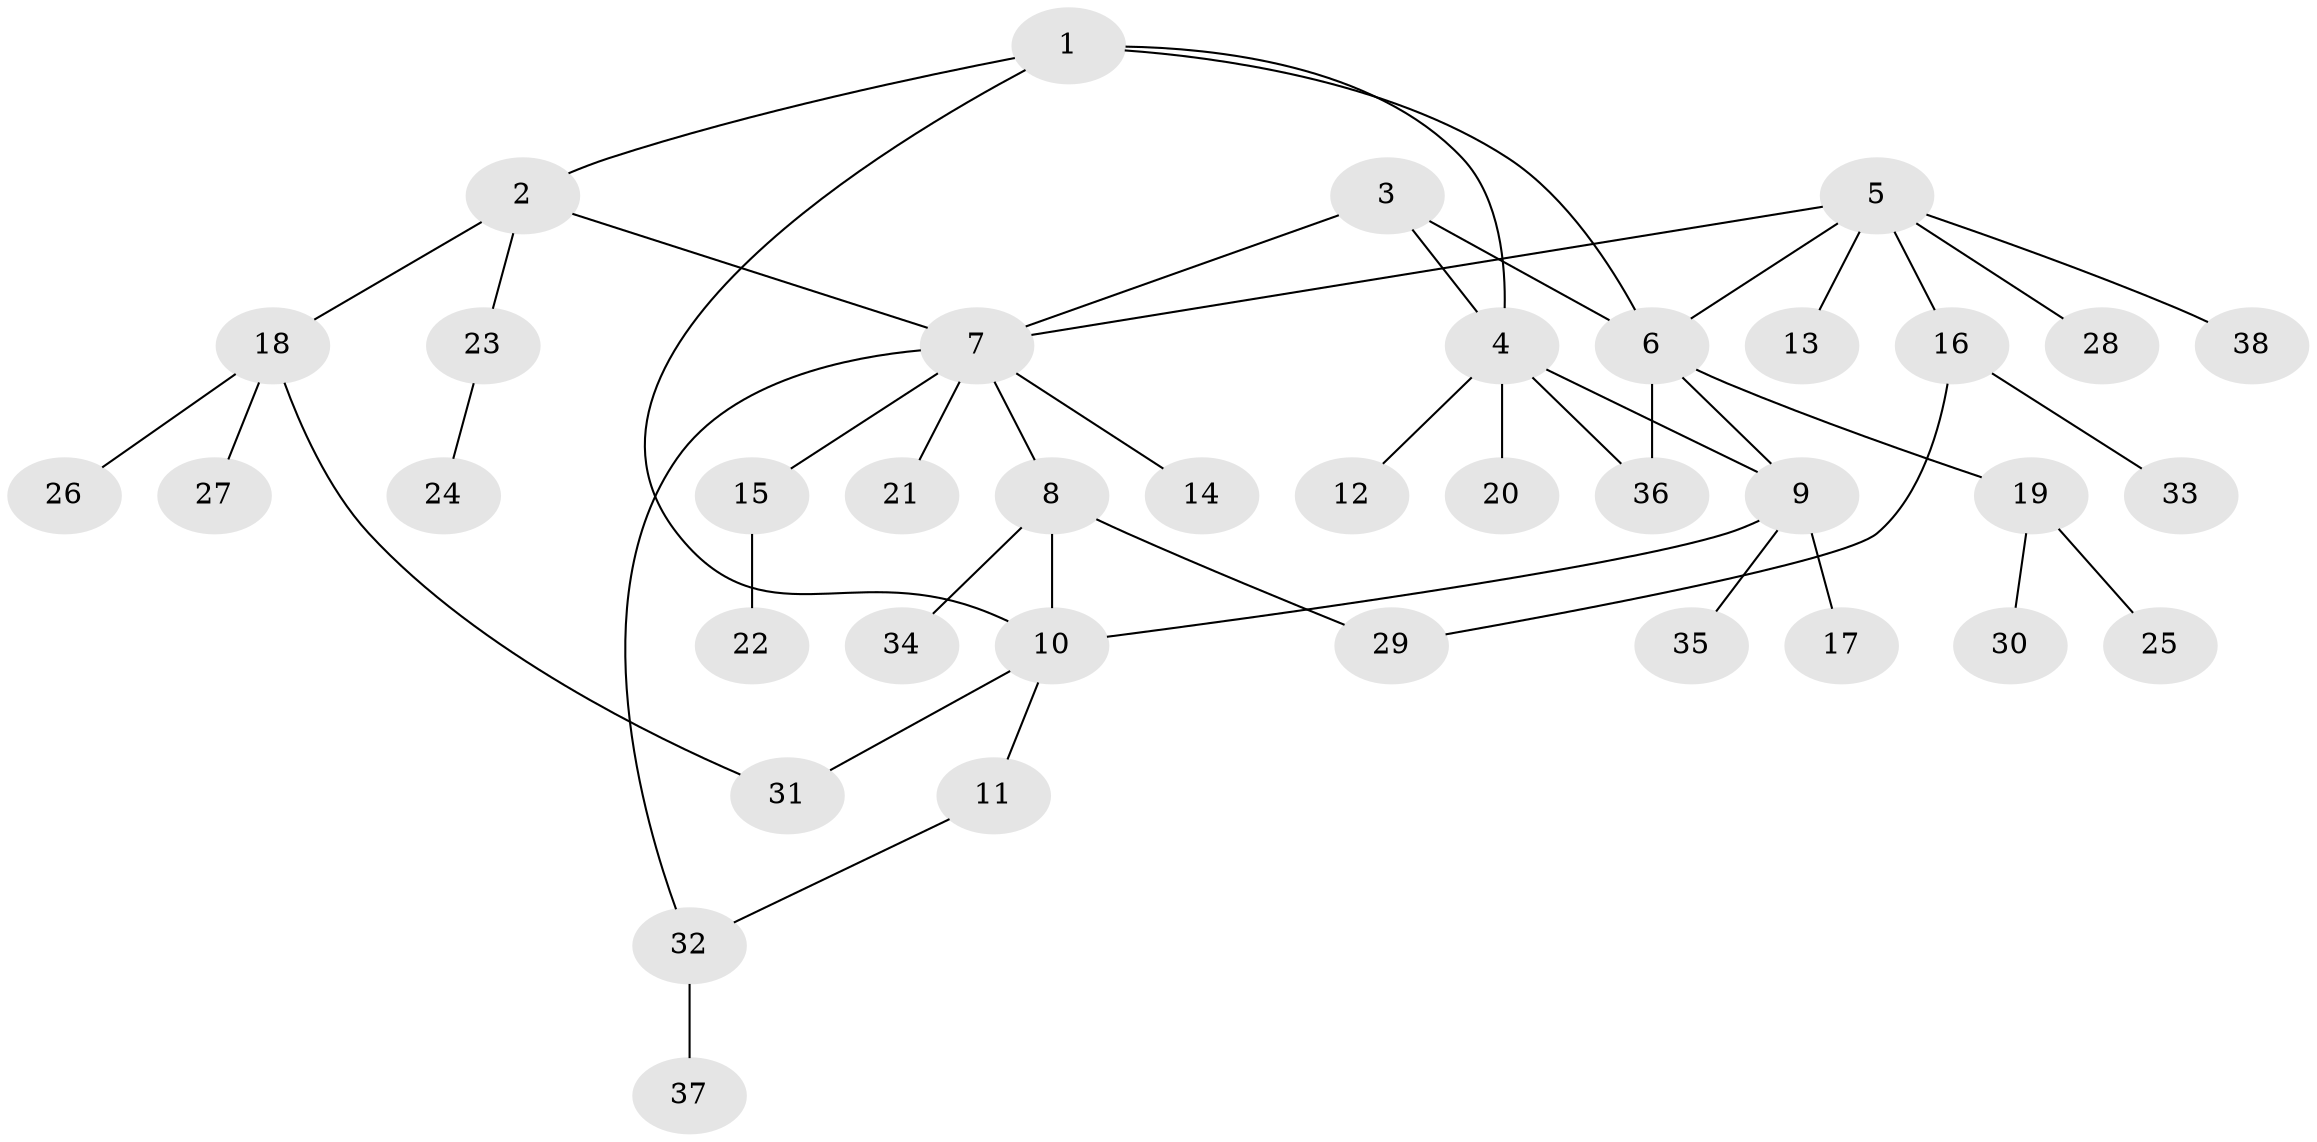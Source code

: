 // original degree distribution, {4: 0.07692307692307693, 5: 0.057692307692307696, 7: 0.019230769230769232, 6: 0.057692307692307696, 9: 0.019230769230769232, 3: 0.07692307692307693, 2: 0.17307692307692307, 1: 0.5192307692307693}
// Generated by graph-tools (version 1.1) at 2025/52/03/04/25 22:52:15]
// undirected, 38 vertices, 47 edges
graph export_dot {
  node [color=gray90,style=filled];
  1;
  2;
  3;
  4;
  5;
  6;
  7;
  8;
  9;
  10;
  11;
  12;
  13;
  14;
  15;
  16;
  17;
  18;
  19;
  20;
  21;
  22;
  23;
  24;
  25;
  26;
  27;
  28;
  29;
  30;
  31;
  32;
  33;
  34;
  35;
  36;
  37;
  38;
  1 -- 2 [weight=1.0];
  1 -- 4 [weight=1.0];
  1 -- 6 [weight=1.0];
  1 -- 10 [weight=1.0];
  2 -- 7 [weight=1.0];
  2 -- 18 [weight=1.0];
  2 -- 23 [weight=1.0];
  3 -- 4 [weight=1.0];
  3 -- 6 [weight=1.0];
  3 -- 7 [weight=1.0];
  4 -- 9 [weight=1.0];
  4 -- 12 [weight=1.0];
  4 -- 20 [weight=1.0];
  4 -- 36 [weight=1.0];
  5 -- 6 [weight=1.0];
  5 -- 7 [weight=1.0];
  5 -- 13 [weight=1.0];
  5 -- 16 [weight=1.0];
  5 -- 28 [weight=1.0];
  5 -- 38 [weight=1.0];
  6 -- 9 [weight=1.0];
  6 -- 19 [weight=1.0];
  6 -- 36 [weight=1.0];
  7 -- 8 [weight=1.0];
  7 -- 14 [weight=1.0];
  7 -- 15 [weight=1.0];
  7 -- 21 [weight=1.0];
  7 -- 32 [weight=1.0];
  8 -- 10 [weight=1.0];
  8 -- 29 [weight=1.0];
  8 -- 34 [weight=1.0];
  9 -- 10 [weight=1.0];
  9 -- 17 [weight=1.0];
  9 -- 35 [weight=1.0];
  10 -- 11 [weight=1.0];
  10 -- 31 [weight=1.0];
  11 -- 32 [weight=1.0];
  15 -- 22 [weight=1.0];
  16 -- 29 [weight=1.0];
  16 -- 33 [weight=1.0];
  18 -- 26 [weight=1.0];
  18 -- 27 [weight=1.0];
  18 -- 31 [weight=1.0];
  19 -- 25 [weight=1.0];
  19 -- 30 [weight=1.0];
  23 -- 24 [weight=1.0];
  32 -- 37 [weight=1.0];
}

